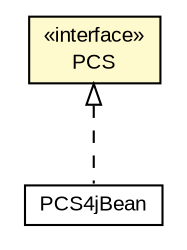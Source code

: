 #!/usr/local/bin/dot
#
# Class diagram 
# Generated by UMLGraph version R5_6-24-gf6e263 (http://www.umlgraph.org/)
#

digraph G {
	edge [fontname="arial",fontsize=10,labelfontname="arial",labelfontsize=10];
	node [fontname="arial",fontsize=10,shape=plaintext];
	nodesep=0.25;
	ranksep=0.5;
	// org.miloss.fgsms.services.interfaces.policyconfiguration.PCS
	c853674 [label=<<table title="org.miloss.fgsms.services.interfaces.policyconfiguration.PCS" border="0" cellborder="1" cellspacing="0" cellpadding="2" port="p" bgcolor="lemonChiffon" href="./PCS.html">
		<tr><td><table border="0" cellspacing="0" cellpadding="1">
<tr><td align="center" balign="center"> &#171;interface&#187; </td></tr>
<tr><td align="center" balign="center"> PCS </td></tr>
		</table></td></tr>
		</table>>, URL="./PCS.html", fontname="arial", fontcolor="black", fontsize=10.0];
	// org.miloss.fgsms.services.pcs.impl.PCS4jBean
	c854225 [label=<<table title="org.miloss.fgsms.services.pcs.impl.PCS4jBean" border="0" cellborder="1" cellspacing="0" cellpadding="2" port="p" href="../../pcs/impl/PCS4jBean.html">
		<tr><td><table border="0" cellspacing="0" cellpadding="1">
<tr><td align="center" balign="center"> PCS4jBean </td></tr>
		</table></td></tr>
		</table>>, URL="../../pcs/impl/PCS4jBean.html", fontname="arial", fontcolor="black", fontsize=10.0];
	//org.miloss.fgsms.services.pcs.impl.PCS4jBean implements org.miloss.fgsms.services.interfaces.policyconfiguration.PCS
	c853674:p -> c854225:p [dir=back,arrowtail=empty,style=dashed];
}

